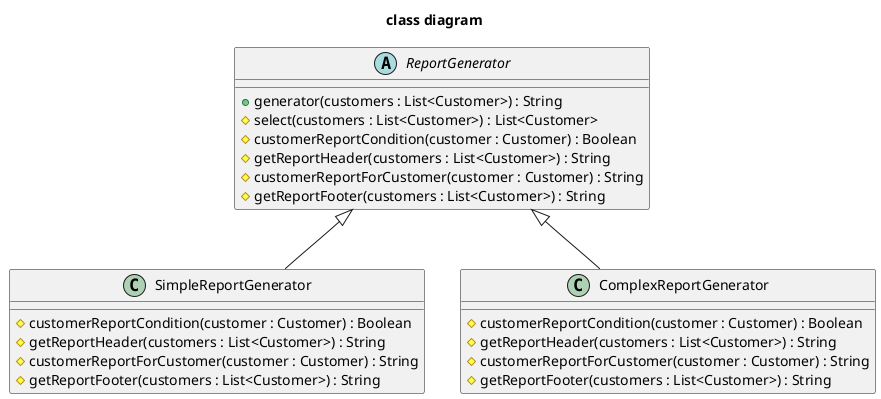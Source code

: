 @startuml

title class diagram

abstract class ReportGenerator {
    + generator(customers : List<Customer>) : String
    # select(customers : List<Customer>) : List<Customer>
    # customerReportCondition(customer : Customer) : Boolean
    # getReportHeader(customers : List<Customer>) : String
    # customerReportForCustomer(customer : Customer) : String
    # getReportFooter(customers : List<Customer>) : String
}

class SimpleReportGenerator {
    # customerReportCondition(customer : Customer) : Boolean
    # getReportHeader(customers : List<Customer>) : String
    # customerReportForCustomer(customer : Customer) : String
    # getReportFooter(customers : List<Customer>) : String
}

class ComplexReportGenerator {
    # customerReportCondition(customer : Customer) : Boolean
    # getReportHeader(customers : List<Customer>) : String
    # customerReportForCustomer(customer : Customer) : String
    # getReportFooter(customers : List<Customer>) : String
}

ReportGenerator <|-- SimpleReportGenerator
ReportGenerator <|-- ComplexReportGenerator

@enduml